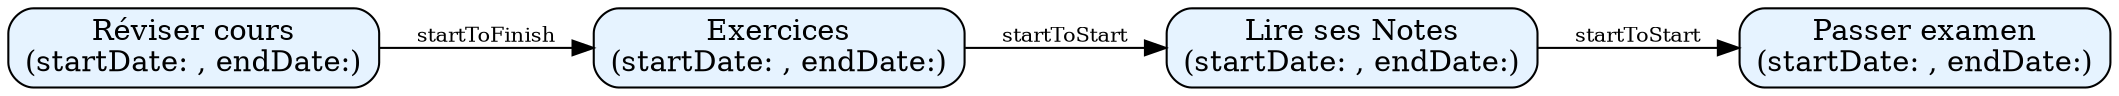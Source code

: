 digraph PRÉPAREREXAMEN {
    rankdir=LR;
	node [shape=box, style="rounded,filled", fillcolor="#e6f3ff"];

    // nœuds : WorkDefinitions
		"Réviser cours" [label="Réviser cours\n(startDate: , endDate:)"];
		"Exercices" [label="Exercices\n(startDate: , endDate:)"];
		"Lire ses Notes" [label="Lire ses Notes\n(startDate: , endDate:)"];
		"Passer examen" [label="Passer examen\n(startDate: , endDate:)"];

    // arêtes : WorkSequences
        "Réviser cours" -> "Exercices" [label="startToFinish", fontsize=10];
        "Exercices" -> "Lire ses Notes" [label="startToStart", fontsize=10];
        "Lire ses Notes" -> "Passer examen" [label="startToStart", fontsize=10];
}
